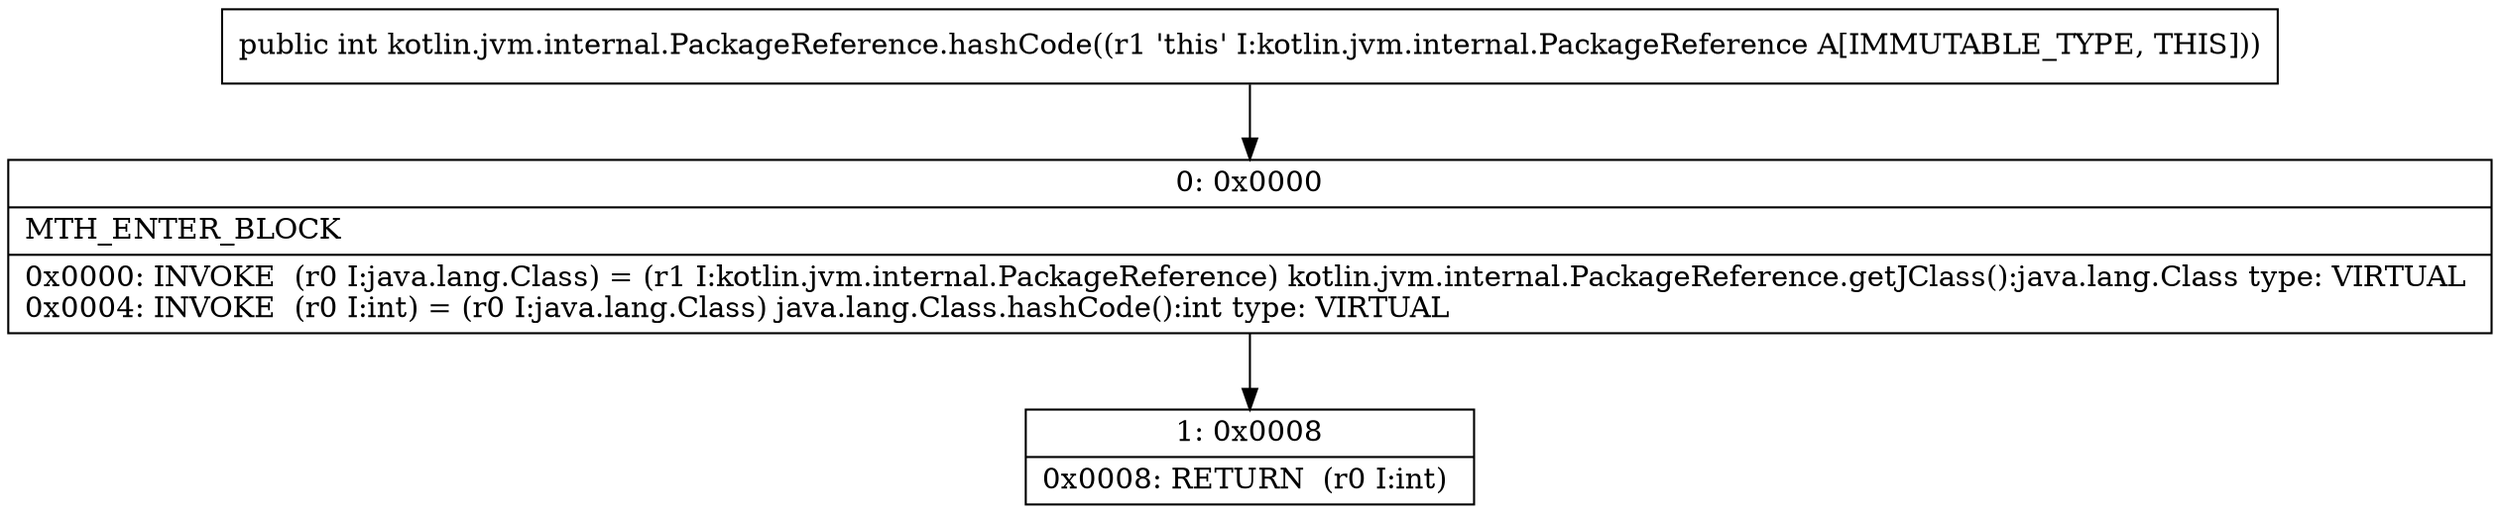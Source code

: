 digraph "CFG forkotlin.jvm.internal.PackageReference.hashCode()I" {
Node_0 [shape=record,label="{0\:\ 0x0000|MTH_ENTER_BLOCK\l|0x0000: INVOKE  (r0 I:java.lang.Class) = (r1 I:kotlin.jvm.internal.PackageReference) kotlin.jvm.internal.PackageReference.getJClass():java.lang.Class type: VIRTUAL \l0x0004: INVOKE  (r0 I:int) = (r0 I:java.lang.Class) java.lang.Class.hashCode():int type: VIRTUAL \l}"];
Node_1 [shape=record,label="{1\:\ 0x0008|0x0008: RETURN  (r0 I:int) \l}"];
MethodNode[shape=record,label="{public int kotlin.jvm.internal.PackageReference.hashCode((r1 'this' I:kotlin.jvm.internal.PackageReference A[IMMUTABLE_TYPE, THIS])) }"];
MethodNode -> Node_0;
Node_0 -> Node_1;
}


